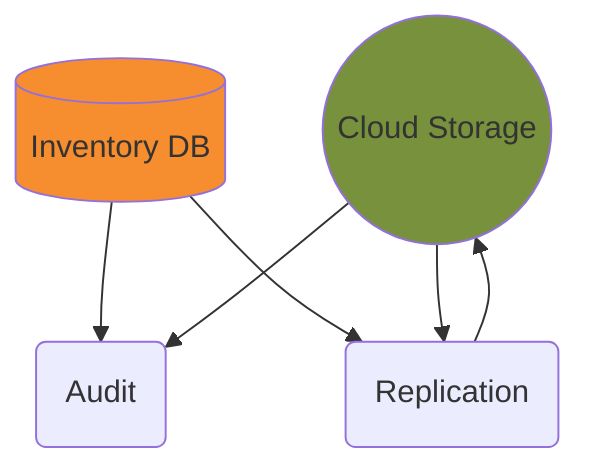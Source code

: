 graph TD
    CLOUD(("Cloud Storage"))
    RDS[(Inventory DB)]
    AUD(Audit)
    REP(Replication)
    RDS --> AUD
    RDS --> REP
    CLOUD --> AUD
    CLOUD --> REP
    REP --> CLOUD

    style CLOUD fill:#77913C
    style RDS fill:#F68D2F